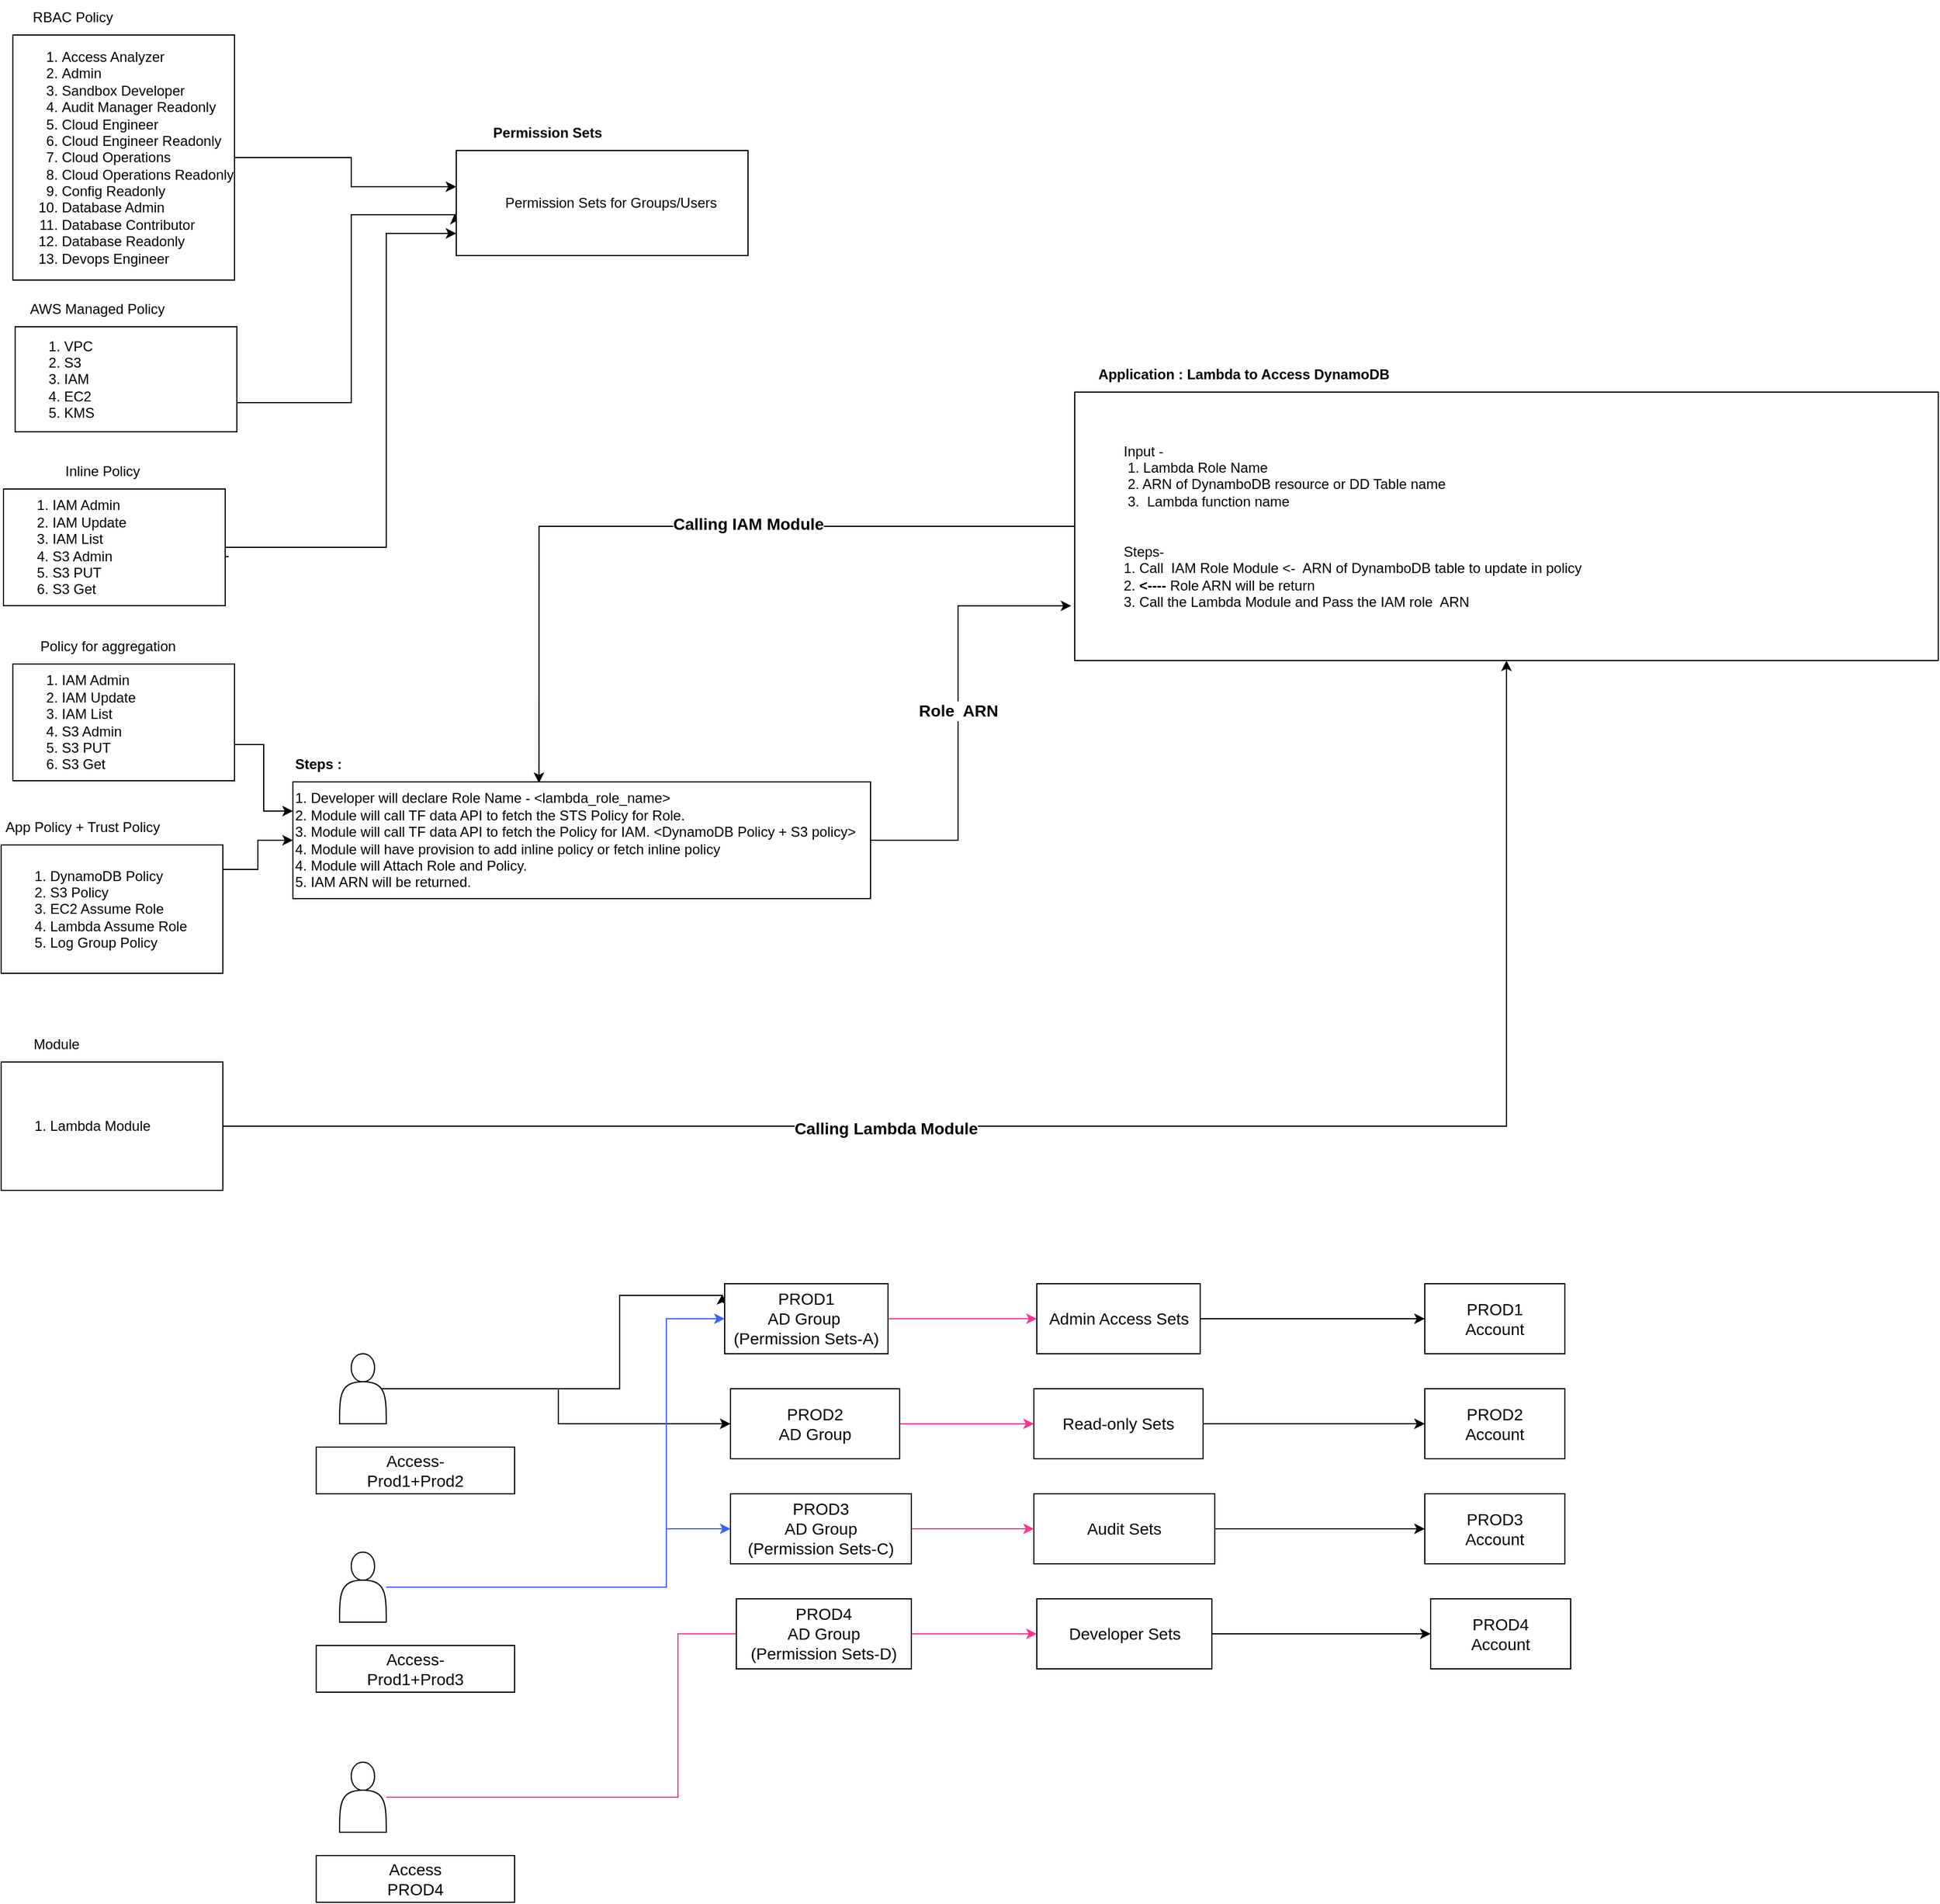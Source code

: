 <mxfile version="20.5.3" type="device" pages="2"><diagram id="JeAKetzIrTipX9kRA88s" name="Page-1"><mxGraphModel dx="2010" dy="2197" grid="1" gridSize="10" guides="1" tooltips="1" connect="1" arrows="1" fold="1" page="1" pageScale="1" pageWidth="850" pageHeight="1100" math="0" shadow="0"><root><mxCell id="0"/><mxCell id="1" parent="0"/><mxCell id="QG9OZDJdHdbbgX17USWq-22" style="edgeStyle=orthogonalEdgeStyle;rounded=0;orthogonalLoop=1;jettySize=auto;html=1;entryX=0.426;entryY=0.01;entryDx=0;entryDy=0;entryPerimeter=0;fontColor=#000000;exitX=0;exitY=0.5;exitDx=0;exitDy=0;" edge="1" parent="1" source="QG9OZDJdHdbbgX17USWq-24" target="QG9OZDJdHdbbgX17USWq-19"><mxGeometry relative="1" as="geometry"><mxPoint x="490" y="-560" as="sourcePoint"/></mxGeometry></mxCell><mxCell id="QG9OZDJdHdbbgX17USWq-27" value="Calling IAM Module" style="edgeLabel;html=1;align=center;verticalAlign=middle;resizable=0;points=[];fontSize=14;fontColor=#000000;fontStyle=1" vertex="1" connectable="0" parent="QG9OZDJdHdbbgX17USWq-22"><mxGeometry x="-0.175" y="-2" relative="1" as="geometry"><mxPoint as="offset"/></mxGeometry></mxCell><mxCell id="QG9OZDJdHdbbgX17USWq-38" style="edgeStyle=orthogonalEdgeStyle;rounded=0;orthogonalLoop=1;jettySize=auto;html=1;fontSize=14;fontColor=#000000;" edge="1" parent="1" source="QG9OZDJdHdbbgX17USWq-1" target="QG9OZDJdHdbbgX17USWq-36"><mxGeometry relative="1" as="geometry"><Array as="points"><mxPoint x="330" y="-945"/><mxPoint x="330" y="-920"/></Array></mxGeometry></mxCell><mxCell id="QG9OZDJdHdbbgX17USWq-1" value="&lt;ol&gt;&lt;li&gt;Access Analyzer&lt;/li&gt;&lt;li&gt;Admin&lt;/li&gt;&lt;li&gt;Sandbox Developer&lt;/li&gt;&lt;li&gt;Audit Manager Readonly&lt;/li&gt;&lt;li&gt;Cloud Engineer&lt;/li&gt;&lt;li&gt;Cloud Engineer Readonly&lt;/li&gt;&lt;li&gt;Cloud Operations&lt;/li&gt;&lt;li&gt;Cloud Operations Readonly&lt;/li&gt;&lt;li&gt;Config Readonly&lt;/li&gt;&lt;li&gt;Database Admin&lt;/li&gt;&lt;li&gt;Database Contributor&lt;/li&gt;&lt;li&gt;Database Readonly&lt;/li&gt;&lt;li&gt;Devops Engineer&lt;/li&gt;&lt;/ol&gt;" style="rounded=0;whiteSpace=wrap;html=1;align=left;" vertex="1" parent="1"><mxGeometry x="40" y="-1050" width="190" height="210" as="geometry"/></mxCell><mxCell id="QG9OZDJdHdbbgX17USWq-3" value="RBAC Policy" style="text;html=1;strokeColor=none;fillColor=none;align=center;verticalAlign=middle;whiteSpace=wrap;rounded=0;" vertex="1" parent="1"><mxGeometry x="43.5" y="-1080" width="95" height="30" as="geometry"/></mxCell><mxCell id="QG9OZDJdHdbbgX17USWq-29" style="edgeStyle=orthogonalEdgeStyle;rounded=0;orthogonalLoop=1;jettySize=auto;html=1;entryX=0;entryY=0.5;entryDx=0;entryDy=0;fontSize=14;fontColor=#000000;" edge="1" parent="1" source="QG9OZDJdHdbbgX17USWq-4" target="QG9OZDJdHdbbgX17USWq-19"><mxGeometry relative="1" as="geometry"><Array as="points"><mxPoint x="250" y="-335"/><mxPoint x="250" y="-360"/></Array></mxGeometry></mxCell><mxCell id="QG9OZDJdHdbbgX17USWq-4" value="&lt;ol&gt;&lt;li&gt;DynamoDB Policy&lt;/li&gt;&lt;li&gt;S3 Policy&lt;/li&gt;&lt;li&gt;EC2 Assume Role&lt;/li&gt;&lt;li&gt;Lambda Assume Role&lt;/li&gt;&lt;li&gt;Log Group Policy&amp;nbsp;&lt;/li&gt;&lt;/ol&gt;" style="rounded=0;whiteSpace=wrap;html=1;align=left;" vertex="1" parent="1"><mxGeometry x="30" y="-356" width="190" height="110" as="geometry"/></mxCell><mxCell id="QG9OZDJdHdbbgX17USWq-5" value="App Policy + Trust Policy" style="text;html=1;strokeColor=none;fillColor=none;align=center;verticalAlign=middle;whiteSpace=wrap;rounded=0;" vertex="1" parent="1"><mxGeometry x="30" y="-386" width="140" height="30" as="geometry"/></mxCell><mxCell id="QG9OZDJdHdbbgX17USWq-28" style="edgeStyle=orthogonalEdgeStyle;rounded=0;orthogonalLoop=1;jettySize=auto;html=1;entryX=0;entryY=0.25;entryDx=0;entryDy=0;fontSize=14;fontColor=#000000;exitX=0.995;exitY=0.69;exitDx=0;exitDy=0;exitPerimeter=0;" edge="1" parent="1" source="QG9OZDJdHdbbgX17USWq-6" target="QG9OZDJdHdbbgX17USWq-19"><mxGeometry relative="1" as="geometry"/></mxCell><mxCell id="QG9OZDJdHdbbgX17USWq-40" style="edgeStyle=orthogonalEdgeStyle;rounded=0;orthogonalLoop=1;jettySize=auto;html=1;fontSize=14;fontColor=#000000;exitX=1.016;exitY=0.58;exitDx=0;exitDy=0;exitPerimeter=0;" edge="1" parent="1" source="QG9OZDJdHdbbgX17USWq-41" target="QG9OZDJdHdbbgX17USWq-36"><mxGeometry relative="1" as="geometry"><Array as="points"><mxPoint x="220" y="-603"/><mxPoint x="220" y="-611"/><mxPoint x="360" y="-611"/><mxPoint x="360" y="-880"/></Array></mxGeometry></mxCell><mxCell id="QG9OZDJdHdbbgX17USWq-6" value="&lt;ol&gt;&lt;li&gt;IAM Admin&lt;/li&gt;&lt;li&gt;IAM Update&lt;/li&gt;&lt;li&gt;IAM List&lt;/li&gt;&lt;li&gt;S3 Admin&lt;/li&gt;&lt;li&gt;S3 PUT&lt;/li&gt;&lt;li&gt;S3 Get&lt;/li&gt;&lt;/ol&gt;" style="rounded=0;whiteSpace=wrap;html=1;align=left;" vertex="1" parent="1"><mxGeometry x="40" y="-511" width="190" height="100" as="geometry"/></mxCell><mxCell id="QG9OZDJdHdbbgX17USWq-7" value="Policy for aggregation&amp;nbsp;&amp;nbsp;" style="text;html=1;strokeColor=none;fillColor=none;align=center;verticalAlign=middle;whiteSpace=wrap;rounded=0;" vertex="1" parent="1"><mxGeometry x="40" y="-541" width="170" height="30" as="geometry"/></mxCell><mxCell id="QG9OZDJdHdbbgX17USWq-39" style="edgeStyle=orthogonalEdgeStyle;rounded=0;orthogonalLoop=1;jettySize=auto;html=1;entryX=-0.005;entryY=0.6;entryDx=0;entryDy=0;entryPerimeter=0;fontSize=14;fontColor=#000000;" edge="1" parent="1" source="QG9OZDJdHdbbgX17USWq-8" target="QG9OZDJdHdbbgX17USWq-36"><mxGeometry relative="1" as="geometry"><Array as="points"><mxPoint x="330" y="-735"/><mxPoint x="330" y="-896"/></Array></mxGeometry></mxCell><mxCell id="QG9OZDJdHdbbgX17USWq-8" value="&lt;ol&gt;&lt;li&gt;VPC&lt;/li&gt;&lt;li&gt;S3&lt;/li&gt;&lt;li&gt;IAM&lt;/li&gt;&lt;li&gt;EC2&lt;/li&gt;&lt;li&gt;KMS&lt;/li&gt;&lt;/ol&gt;" style="rounded=0;whiteSpace=wrap;html=1;align=left;" vertex="1" parent="1"><mxGeometry x="42" y="-800" width="190" height="90" as="geometry"/></mxCell><mxCell id="QG9OZDJdHdbbgX17USWq-9" value="AWS Managed Policy" style="text;html=1;strokeColor=none;fillColor=none;align=center;verticalAlign=middle;whiteSpace=wrap;rounded=0;" vertex="1" parent="1"><mxGeometry x="43.25" y="-830" width="139.25" height="30" as="geometry"/></mxCell><mxCell id="QG9OZDJdHdbbgX17USWq-25" value="&lt;font style=&quot;font-size: 14px;&quot;&gt;&lt;b&gt;Role&amp;nbsp; ARN&lt;/b&gt;&lt;/font&gt;" style="edgeStyle=orthogonalEdgeStyle;rounded=0;orthogonalLoop=1;jettySize=auto;html=1;fontColor=#000000;exitX=1;exitY=0.5;exitDx=0;exitDy=0;entryX=-0.004;entryY=0.796;entryDx=0;entryDy=0;entryPerimeter=0;" edge="1" parent="1" source="QG9OZDJdHdbbgX17USWq-19" target="QG9OZDJdHdbbgX17USWq-24"><mxGeometry relative="1" as="geometry"><Array as="points"><mxPoint x="850" y="-360"/><mxPoint x="850" y="-561"/></Array></mxGeometry></mxCell><mxCell id="QG9OZDJdHdbbgX17USWq-19" value="&lt;blockquote style=&quot;margin: 0 0 0 40px; border: none; padding: 0px;&quot;&gt;&lt;/blockquote&gt;&lt;span style=&quot;background-color: initial;&quot;&gt;1. Developer will declare Role Name - &amp;lt;lambda_role_name&amp;gt;&lt;/span&gt;&lt;br&gt;&lt;blockquote style=&quot;margin: 0 0 0 40px; border: none; padding: 0px;&quot;&gt;&lt;/blockquote&gt;&lt;span style=&quot;background-color: initial;&quot;&gt;2. Module will call TF data API to fetch the STS Policy for Role.&lt;/span&gt;&lt;br&gt;&lt;blockquote style=&quot;margin: 0 0 0 40px; border: none; padding: 0px;&quot;&gt;&lt;/blockquote&gt;&lt;span style=&quot;background-color: initial;&quot;&gt;3. Module will call TF data API to fetch the Policy for IAM. &amp;lt;DynamoDB Policy + S3 policy&amp;gt;&lt;br&gt;&lt;/span&gt;&lt;span style=&quot;background-color: initial;&quot;&gt;4. Module&amp;nbsp;will have provision to add inline&amp;nbsp;policy or fetch inline policy&lt;br&gt;4. Module will Attach Role and Policy.&lt;/span&gt;&lt;br&gt;5. IAM ARN will be returned." style="rounded=0;whiteSpace=wrap;html=1;align=left;" vertex="1" parent="1"><mxGeometry x="280" y="-410" width="495" height="100" as="geometry"/></mxCell><mxCell id="QG9OZDJdHdbbgX17USWq-23" value="Steps :" style="text;html=1;strokeColor=none;fillColor=none;align=left;verticalAlign=middle;whiteSpace=wrap;rounded=0;fontStyle=1" vertex="1" parent="1"><mxGeometry x="280" y="-440" width="95" height="30" as="geometry"/></mxCell><mxCell id="QG9OZDJdHdbbgX17USWq-24" value="&lt;blockquote style=&quot;margin: 0 0 0 40px; border: none; padding: 0px;&quot;&gt;Input -&lt;/blockquote&gt;&lt;blockquote style=&quot;margin: 0 0 0 40px; border: none; padding: 0px;&quot;&gt;&amp;nbsp;1. Lambda Role Name&lt;/blockquote&gt;&lt;blockquote style=&quot;margin: 0 0 0 40px; border: none; padding: 0px;&quot;&gt;&amp;nbsp;2. ARN of DynamboDB resource or DD Table name&lt;/blockquote&gt;&lt;blockquote style=&quot;margin: 0 0 0 40px; border: none; padding: 0px;&quot;&gt;&amp;nbsp;3.&amp;nbsp; Lambda function name&lt;/blockquote&gt;&lt;blockquote style=&quot;margin: 0 0 0 40px; border: none; padding: 0px;&quot;&gt;&lt;br&gt;&lt;/blockquote&gt;&lt;blockquote style=&quot;margin: 0 0 0 40px; border: none; padding: 0px;&quot;&gt;&lt;br&gt;&lt;/blockquote&gt;&lt;blockquote style=&quot;margin: 0 0 0 40px; border: none; padding: 0px;&quot;&gt;Steps-&lt;br&gt;1. Call&amp;nbsp; IAM Role Module &amp;lt;-&amp;nbsp; ARN of DynamboDB table to update in policy&lt;/blockquote&gt;&lt;blockquote style=&quot;margin: 0 0 0 40px; border: none; padding: 0px;&quot;&gt;2.&lt;b&gt; &amp;lt;---- &lt;/b&gt;Role ARN will be return&amp;nbsp;&lt;br&gt;&lt;/blockquote&gt;&lt;blockquote style=&quot;margin: 0 0 0 40px; border: none; padding: 0px;&quot;&gt;3. Call the Lambda Module and Pass the IAM role&amp;nbsp; ARN&lt;/blockquote&gt;&lt;blockquote style=&quot;margin: 0 0 0 40px; border: none; padding: 0px;&quot;&gt;&lt;/blockquote&gt;" style="rounded=0;whiteSpace=wrap;html=1;align=left;fontColor=#000000;" vertex="1" parent="1"><mxGeometry x="950" y="-744" width="740" height="230" as="geometry"/></mxCell><mxCell id="QG9OZDJdHdbbgX17USWq-26" value="Application : &lt;span&gt;Lambda to Access DynamoDB&lt;/span&gt;" style="text;html=1;strokeColor=none;fillColor=none;align=center;verticalAlign=middle;whiteSpace=wrap;rounded=0;fontStyle=1" vertex="1" parent="1"><mxGeometry x="950" y="-774" width="290" height="30" as="geometry"/></mxCell><mxCell id="QG9OZDJdHdbbgX17USWq-34" style="edgeStyle=orthogonalEdgeStyle;rounded=0;orthogonalLoop=1;jettySize=auto;html=1;fontSize=14;fontColor=#000000;" edge="1" parent="1" source="QG9OZDJdHdbbgX17USWq-32" target="QG9OZDJdHdbbgX17USWq-24"><mxGeometry relative="1" as="geometry"/></mxCell><mxCell id="QG9OZDJdHdbbgX17USWq-35" value="Calling Lambda Module" style="edgeLabel;html=1;align=center;verticalAlign=middle;resizable=0;points=[];fontSize=14;fontColor=#000000;fontStyle=1" vertex="1" connectable="0" parent="QG9OZDJdHdbbgX17USWq-34"><mxGeometry x="-0.242" y="-2" relative="1" as="geometry"><mxPoint as="offset"/></mxGeometry></mxCell><mxCell id="QG9OZDJdHdbbgX17USWq-32" value="&lt;ol&gt;&lt;li&gt;Lambda Module&amp;nbsp;&lt;/li&gt;&lt;/ol&gt;" style="rounded=0;whiteSpace=wrap;html=1;align=left;" vertex="1" parent="1"><mxGeometry x="30" y="-170" width="190" height="110" as="geometry"/></mxCell><mxCell id="QG9OZDJdHdbbgX17USWq-33" value="Module" style="text;html=1;strokeColor=none;fillColor=none;align=center;verticalAlign=middle;whiteSpace=wrap;rounded=0;" vertex="1" parent="1"><mxGeometry x="30" y="-200" width="95" height="30" as="geometry"/></mxCell><mxCell id="QG9OZDJdHdbbgX17USWq-36" value="&lt;blockquote style=&quot;margin: 0 0 0 40px; border: none; padding: 0px;&quot;&gt;&lt;span style=&quot;background-color: initial;&quot;&gt;Permission Sets for Groups/Users&lt;/span&gt;&lt;/blockquote&gt;" style="rounded=0;whiteSpace=wrap;html=1;align=left;" vertex="1" parent="1"><mxGeometry x="420" y="-951" width="250" height="90" as="geometry"/></mxCell><mxCell id="QG9OZDJdHdbbgX17USWq-37" value="Permission Sets&amp;nbsp;" style="text;html=1;strokeColor=none;fillColor=none;align=center;verticalAlign=middle;whiteSpace=wrap;rounded=0;fontStyle=1" vertex="1" parent="1"><mxGeometry x="420" y="-981" width="160" height="30" as="geometry"/></mxCell><mxCell id="QG9OZDJdHdbbgX17USWq-41" value="&lt;ol&gt;&lt;li&gt;IAM Admin&lt;/li&gt;&lt;li&gt;IAM Update&lt;/li&gt;&lt;li&gt;IAM List&lt;/li&gt;&lt;li&gt;S3 Admin&lt;/li&gt;&lt;li&gt;S3 PUT&lt;/li&gt;&lt;li&gt;S3 Get&lt;/li&gt;&lt;/ol&gt;" style="rounded=0;whiteSpace=wrap;html=1;align=left;" vertex="1" parent="1"><mxGeometry x="32" y="-661" width="190" height="100" as="geometry"/></mxCell><mxCell id="QG9OZDJdHdbbgX17USWq-42" value="Inline Policy" style="text;html=1;strokeColor=none;fillColor=none;align=center;verticalAlign=middle;whiteSpace=wrap;rounded=0;" vertex="1" parent="1"><mxGeometry x="32" y="-691" width="170" height="30" as="geometry"/></mxCell><mxCell id="IPLbH08vvf4AplHDoFyi-1" style="edgeStyle=orthogonalEdgeStyle;rounded=0;orthogonalLoop=1;jettySize=auto;html=1;entryX=0;entryY=0.5;entryDx=0;entryDy=0;fontSize=14;fontColor=#000000;" edge="1" parent="1" source="IPLbH08vvf4AplHDoFyi-2" target="IPLbH08vvf4AplHDoFyi-9"><mxGeometry relative="1" as="geometry"/></mxCell><mxCell id="IPLbH08vvf4AplHDoFyi-2" value="Admin Access Sets" style="rounded=0;whiteSpace=wrap;html=1;fontSize=14;fontColor=#000000;" vertex="1" parent="1"><mxGeometry x="917.5" y="20" width="140" height="60" as="geometry"/></mxCell><mxCell id="IPLbH08vvf4AplHDoFyi-3" style="edgeStyle=orthogonalEdgeStyle;rounded=0;orthogonalLoop=1;jettySize=auto;html=1;entryX=0;entryY=0.5;entryDx=0;entryDy=0;fontSize=14;fontColor=#000000;" edge="1" parent="1" source="IPLbH08vvf4AplHDoFyi-4" target="IPLbH08vvf4AplHDoFyi-10"><mxGeometry relative="1" as="geometry"/></mxCell><mxCell id="IPLbH08vvf4AplHDoFyi-4" value="Read-only Sets" style="rounded=0;whiteSpace=wrap;html=1;fontSize=14;fontColor=#000000;" vertex="1" parent="1"><mxGeometry x="915" y="110" width="145" height="60" as="geometry"/></mxCell><mxCell id="IPLbH08vvf4AplHDoFyi-5" style="edgeStyle=orthogonalEdgeStyle;rounded=0;orthogonalLoop=1;jettySize=auto;html=1;entryX=0;entryY=0.5;entryDx=0;entryDy=0;fontSize=14;fontColor=#000000;" edge="1" parent="1" source="IPLbH08vvf4AplHDoFyi-6" target="IPLbH08vvf4AplHDoFyi-11"><mxGeometry relative="1" as="geometry"/></mxCell><mxCell id="IPLbH08vvf4AplHDoFyi-6" value="Audit Sets" style="rounded=0;whiteSpace=wrap;html=1;fontSize=14;fontColor=#000000;" vertex="1" parent="1"><mxGeometry x="915" y="200" width="155" height="60" as="geometry"/></mxCell><mxCell id="IPLbH08vvf4AplHDoFyi-7" style="edgeStyle=orthogonalEdgeStyle;rounded=0;orthogonalLoop=1;jettySize=auto;html=1;entryX=0;entryY=0.5;entryDx=0;entryDy=0;fontSize=14;fontColor=#000000;" edge="1" parent="1" source="IPLbH08vvf4AplHDoFyi-8" target="IPLbH08vvf4AplHDoFyi-12"><mxGeometry relative="1" as="geometry"/></mxCell><mxCell id="IPLbH08vvf4AplHDoFyi-8" value="Developer Sets" style="rounded=0;whiteSpace=wrap;html=1;fontSize=14;fontColor=#000000;" vertex="1" parent="1"><mxGeometry x="917.5" y="290" width="150" height="60" as="geometry"/></mxCell><mxCell id="IPLbH08vvf4AplHDoFyi-9" value="PROD1&lt;br&gt;Account" style="rounded=0;whiteSpace=wrap;html=1;fontSize=14;fontColor=#000000;" vertex="1" parent="1"><mxGeometry x="1250" y="20" width="120" height="60" as="geometry"/></mxCell><mxCell id="IPLbH08vvf4AplHDoFyi-10" value="PROD2&lt;br&gt;Account" style="rounded=0;whiteSpace=wrap;html=1;fontSize=14;fontColor=#000000;" vertex="1" parent="1"><mxGeometry x="1250" y="110" width="120" height="60" as="geometry"/></mxCell><mxCell id="IPLbH08vvf4AplHDoFyi-11" value="PROD3&lt;br&gt;Account" style="rounded=0;whiteSpace=wrap;html=1;fontSize=14;fontColor=#000000;" vertex="1" parent="1"><mxGeometry x="1250" y="200" width="120" height="60" as="geometry"/></mxCell><mxCell id="IPLbH08vvf4AplHDoFyi-12" value="PROD4&lt;br&gt;Account" style="rounded=0;whiteSpace=wrap;html=1;fontSize=14;fontColor=#000000;" vertex="1" parent="1"><mxGeometry x="1255" y="290" width="120" height="60" as="geometry"/></mxCell><mxCell id="IPLbH08vvf4AplHDoFyi-13" style="edgeStyle=orthogonalEdgeStyle;rounded=0;orthogonalLoop=1;jettySize=auto;html=1;fontSize=14;fontColor=#000000;exitX=0.9;exitY=0.5;exitDx=0;exitDy=0;exitPerimeter=0;entryX=-0.014;entryY=0.15;entryDx=0;entryDy=0;entryPerimeter=0;" edge="1" parent="1" source="IPLbH08vvf4AplHDoFyi-15" target="IPLbH08vvf4AplHDoFyi-25"><mxGeometry relative="1" as="geometry"><mxPoint x="640" y="30" as="targetPoint"/><Array as="points"><mxPoint x="560" y="110"/><mxPoint x="560" y="30"/></Array></mxGeometry></mxCell><mxCell id="IPLbH08vvf4AplHDoFyi-14" style="edgeStyle=orthogonalEdgeStyle;rounded=0;orthogonalLoop=1;jettySize=auto;html=1;fontSize=14;fontColor=#000000;entryX=0;entryY=0.5;entryDx=0;entryDy=0;" edge="1" parent="1" source="IPLbH08vvf4AplHDoFyi-15" target="IPLbH08vvf4AplHDoFyi-27"><mxGeometry relative="1" as="geometry"/></mxCell><mxCell id="IPLbH08vvf4AplHDoFyi-15" value="" style="shape=actor;whiteSpace=wrap;html=1;fontSize=14;fontColor=#000000;" vertex="1" parent="1"><mxGeometry x="320" y="80" width="40" height="60" as="geometry"/></mxCell><mxCell id="IPLbH08vvf4AplHDoFyi-16" value="Access-&lt;br&gt;Prod1+Prod2" style="rounded=0;whiteSpace=wrap;html=1;fontSize=14;fontColor=#000000;" vertex="1" parent="1"><mxGeometry x="300" y="160" width="170" height="40" as="geometry"/></mxCell><mxCell id="IPLbH08vvf4AplHDoFyi-17" style="edgeStyle=orthogonalEdgeStyle;rounded=0;orthogonalLoop=1;jettySize=auto;html=1;entryX=0;entryY=0.5;entryDx=0;entryDy=0;fontSize=14;fontColor=#545AFF;strokeColor=#4060FF;" edge="1" parent="1" source="IPLbH08vvf4AplHDoFyi-19" target="IPLbH08vvf4AplHDoFyi-25"><mxGeometry relative="1" as="geometry"><Array as="points"><mxPoint x="600" y="280"/><mxPoint x="600" y="50"/></Array></mxGeometry></mxCell><mxCell id="IPLbH08vvf4AplHDoFyi-18" style="edgeStyle=orthogonalEdgeStyle;rounded=0;orthogonalLoop=1;jettySize=auto;html=1;entryX=0;entryY=0.5;entryDx=0;entryDy=0;fontSize=14;fontColor=#545AFF;strokeColor=#4060FF;" edge="1" parent="1" source="IPLbH08vvf4AplHDoFyi-19" target="IPLbH08vvf4AplHDoFyi-29"><mxGeometry relative="1" as="geometry"><Array as="points"><mxPoint x="600" y="280"/><mxPoint x="600" y="230"/></Array></mxGeometry></mxCell><mxCell id="IPLbH08vvf4AplHDoFyi-19" value="" style="shape=actor;whiteSpace=wrap;html=1;fontSize=14;fontColor=#000000;" vertex="1" parent="1"><mxGeometry x="320" y="250" width="40" height="60" as="geometry"/></mxCell><mxCell id="IPLbH08vvf4AplHDoFyi-20" value="Access-&lt;br&gt;Prod1+Prod3" style="rounded=0;whiteSpace=wrap;html=1;fontSize=14;fontColor=#000000;" vertex="1" parent="1"><mxGeometry x="300" y="330" width="170" height="40" as="geometry"/></mxCell><mxCell id="IPLbH08vvf4AplHDoFyi-21" style="edgeStyle=orthogonalEdgeStyle;rounded=0;orthogonalLoop=1;jettySize=auto;html=1;entryX=0;entryY=0.5;entryDx=0;entryDy=0;strokeColor=#FF3392;fontSize=14;fontColor=#545AFF;" edge="1" parent="1" source="IPLbH08vvf4AplHDoFyi-22" target="IPLbH08vvf4AplHDoFyi-8"><mxGeometry relative="1" as="geometry"><Array as="points"><mxPoint x="610" y="460"/><mxPoint x="610" y="320"/></Array></mxGeometry></mxCell><mxCell id="IPLbH08vvf4AplHDoFyi-22" value="" style="shape=actor;whiteSpace=wrap;html=1;fontSize=14;fontColor=#000000;" vertex="1" parent="1"><mxGeometry x="320" y="430" width="40" height="60" as="geometry"/></mxCell><mxCell id="IPLbH08vvf4AplHDoFyi-23" value="Access&lt;br&gt;PROD4" style="rounded=0;whiteSpace=wrap;html=1;fontSize=14;fontColor=#000000;" vertex="1" parent="1"><mxGeometry x="300" y="510" width="170" height="40" as="geometry"/></mxCell><mxCell id="IPLbH08vvf4AplHDoFyi-24" style="edgeStyle=orthogonalEdgeStyle;rounded=0;orthogonalLoop=1;jettySize=auto;html=1;entryX=0;entryY=0.5;entryDx=0;entryDy=0;strokeColor=#FF3392;fontSize=14;fontColor=#545AFF;" edge="1" parent="1" source="IPLbH08vvf4AplHDoFyi-25" target="IPLbH08vvf4AplHDoFyi-2"><mxGeometry relative="1" as="geometry"/></mxCell><mxCell id="IPLbH08vvf4AplHDoFyi-25" value="PROD1&lt;br&gt;AD Group&amp;nbsp;&lt;br&gt;(Permission Sets-A)" style="rounded=0;whiteSpace=wrap;html=1;fontSize=14;fontColor=#000000;" vertex="1" parent="1"><mxGeometry x="650" y="20" width="140" height="60" as="geometry"/></mxCell><mxCell id="IPLbH08vvf4AplHDoFyi-26" style="edgeStyle=orthogonalEdgeStyle;rounded=0;orthogonalLoop=1;jettySize=auto;html=1;strokeColor=#FF3392;fontSize=14;fontColor=#545AFF;" edge="1" parent="1" source="IPLbH08vvf4AplHDoFyi-27" target="IPLbH08vvf4AplHDoFyi-4"><mxGeometry relative="1" as="geometry"><mxPoint x="828" y="150" as="targetPoint"/></mxGeometry></mxCell><mxCell id="IPLbH08vvf4AplHDoFyi-27" value="PROD2&lt;br&gt;AD Group&lt;br&gt;" style="rounded=0;whiteSpace=wrap;html=1;fontSize=14;fontColor=#000000;" vertex="1" parent="1"><mxGeometry x="655" y="110" width="145" height="60" as="geometry"/></mxCell><mxCell id="IPLbH08vvf4AplHDoFyi-28" style="edgeStyle=orthogonalEdgeStyle;rounded=0;orthogonalLoop=1;jettySize=auto;html=1;strokeColor=#FF3392;fontSize=14;fontColor=#545AFF;entryX=0;entryY=0.5;entryDx=0;entryDy=0;" edge="1" parent="1" source="IPLbH08vvf4AplHDoFyi-29" target="IPLbH08vvf4AplHDoFyi-6"><mxGeometry relative="1" as="geometry"><mxPoint x="900" y="230" as="targetPoint"/></mxGeometry></mxCell><mxCell id="IPLbH08vvf4AplHDoFyi-29" value="PROD3&lt;br&gt;AD Group&lt;br&gt;(Permission Sets-C)" style="rounded=0;whiteSpace=wrap;html=1;fontSize=14;fontColor=#000000;" vertex="1" parent="1"><mxGeometry x="655" y="200" width="155" height="60" as="geometry"/></mxCell><mxCell id="IPLbH08vvf4AplHDoFyi-30" value="PROD4&lt;br&gt;AD Group&lt;br&gt;(Permission Sets-D)" style="rounded=0;whiteSpace=wrap;html=1;fontSize=14;fontColor=#000000;" vertex="1" parent="1"><mxGeometry x="660" y="290" width="150" height="60" as="geometry"/></mxCell></root></mxGraphModel></diagram><diagram id="gE0R1ql9yCv156lODJ3U" name="Page-2"><mxGraphModel dx="2010" dy="1097" grid="1" gridSize="10" guides="1" tooltips="1" connect="1" arrows="1" fold="1" page="1" pageScale="1" pageWidth="850" pageHeight="1100" math="0" shadow="0"><root><mxCell id="0"/><mxCell id="1" parent="0"/><mxCell id="7CEYfVoXsgnf_Wv1jlYR-9" style="edgeStyle=orthogonalEdgeStyle;rounded=0;orthogonalLoop=1;jettySize=auto;html=1;entryX=0;entryY=0.5;entryDx=0;entryDy=0;fontSize=14;fontColor=#000000;" edge="1" parent="1" source="7CEYfVoXsgnf_Wv1jlYR-1" target="7CEYfVoXsgnf_Wv1jlYR-5"><mxGeometry relative="1" as="geometry"/></mxCell><mxCell id="7CEYfVoXsgnf_Wv1jlYR-1" value="Admin" style="rounded=0;whiteSpace=wrap;html=1;fontSize=14;fontColor=#000000;" vertex="1" parent="1"><mxGeometry x="640" y="110" width="140" height="60" as="geometry"/></mxCell><mxCell id="7CEYfVoXsgnf_Wv1jlYR-10" style="edgeStyle=orthogonalEdgeStyle;rounded=0;orthogonalLoop=1;jettySize=auto;html=1;entryX=0;entryY=0.5;entryDx=0;entryDy=0;fontSize=14;fontColor=#000000;" edge="1" parent="1" source="7CEYfVoXsgnf_Wv1jlYR-2" target="7CEYfVoXsgnf_Wv1jlYR-6"><mxGeometry relative="1" as="geometry"/></mxCell><mxCell id="7CEYfVoXsgnf_Wv1jlYR-2" value="REaddonly" style="rounded=0;whiteSpace=wrap;html=1;fontSize=14;fontColor=#000000;" vertex="1" parent="1"><mxGeometry x="645" y="200" width="145" height="60" as="geometry"/></mxCell><mxCell id="7CEYfVoXsgnf_Wv1jlYR-11" style="edgeStyle=orthogonalEdgeStyle;rounded=0;orthogonalLoop=1;jettySize=auto;html=1;entryX=0;entryY=0.5;entryDx=0;entryDy=0;fontSize=14;fontColor=#000000;" edge="1" parent="1" source="7CEYfVoXsgnf_Wv1jlYR-3" target="7CEYfVoXsgnf_Wv1jlYR-7"><mxGeometry relative="1" as="geometry"/></mxCell><mxCell id="7CEYfVoXsgnf_Wv1jlYR-3" value="Audit" style="rounded=0;whiteSpace=wrap;html=1;fontSize=14;fontColor=#000000;" vertex="1" parent="1"><mxGeometry x="645" y="290" width="155" height="60" as="geometry"/></mxCell><mxCell id="7CEYfVoXsgnf_Wv1jlYR-12" style="edgeStyle=orthogonalEdgeStyle;rounded=0;orthogonalLoop=1;jettySize=auto;html=1;entryX=0;entryY=0.5;entryDx=0;entryDy=0;fontSize=14;fontColor=#000000;" edge="1" parent="1" source="7CEYfVoXsgnf_Wv1jlYR-4" target="7CEYfVoXsgnf_Wv1jlYR-8"><mxGeometry relative="1" as="geometry"/></mxCell><mxCell id="7CEYfVoXsgnf_Wv1jlYR-4" value="Developr" style="rounded=0;whiteSpace=wrap;html=1;fontSize=14;fontColor=#000000;" vertex="1" parent="1"><mxGeometry x="650" y="380" width="150" height="60" as="geometry"/></mxCell><mxCell id="7CEYfVoXsgnf_Wv1jlYR-5" value="PROD1&lt;br&gt;Account" style="rounded=0;whiteSpace=wrap;html=1;fontSize=14;fontColor=#000000;" vertex="1" parent="1"><mxGeometry x="990" y="110" width="120" height="60" as="geometry"/></mxCell><mxCell id="7CEYfVoXsgnf_Wv1jlYR-6" value="PROD2&lt;br&gt;Account" style="rounded=0;whiteSpace=wrap;html=1;fontSize=14;fontColor=#000000;" vertex="1" parent="1"><mxGeometry x="990" y="200" width="120" height="60" as="geometry"/></mxCell><mxCell id="7CEYfVoXsgnf_Wv1jlYR-7" value="PROD3&lt;br&gt;Account" style="rounded=0;whiteSpace=wrap;html=1;fontSize=14;fontColor=#000000;" vertex="1" parent="1"><mxGeometry x="990" y="290" width="120" height="60" as="geometry"/></mxCell><mxCell id="7CEYfVoXsgnf_Wv1jlYR-8" value="PROD4&lt;br&gt;Account" style="rounded=0;whiteSpace=wrap;html=1;fontSize=14;fontColor=#000000;" vertex="1" parent="1"><mxGeometry x="995" y="380" width="120" height="60" as="geometry"/></mxCell><mxCell id="7CEYfVoXsgnf_Wv1jlYR-17" style="edgeStyle=orthogonalEdgeStyle;rounded=0;orthogonalLoop=1;jettySize=auto;html=1;fontSize=14;fontColor=#000000;exitX=0.9;exitY=0.5;exitDx=0;exitDy=0;exitPerimeter=0;entryX=-0.014;entryY=0.15;entryDx=0;entryDy=0;entryPerimeter=0;" edge="1" parent="1" source="7CEYfVoXsgnf_Wv1jlYR-13" target="7CEYfVoXsgnf_Wv1jlYR-24"><mxGeometry relative="1" as="geometry"><mxPoint x="380" y="120" as="targetPoint"/><Array as="points"><mxPoint x="300" y="200"/><mxPoint x="300" y="120"/></Array></mxGeometry></mxCell><mxCell id="7CEYfVoXsgnf_Wv1jlYR-18" style="edgeStyle=orthogonalEdgeStyle;rounded=0;orthogonalLoop=1;jettySize=auto;html=1;fontSize=14;fontColor=#000000;entryX=0;entryY=0.5;entryDx=0;entryDy=0;" edge="1" parent="1" source="7CEYfVoXsgnf_Wv1jlYR-13" target="7CEYfVoXsgnf_Wv1jlYR-25"><mxGeometry relative="1" as="geometry"/></mxCell><mxCell id="7CEYfVoXsgnf_Wv1jlYR-13" value="" style="shape=actor;whiteSpace=wrap;html=1;fontSize=14;fontColor=#000000;" vertex="1" parent="1"><mxGeometry x="60" y="170" width="40" height="60" as="geometry"/></mxCell><mxCell id="7CEYfVoXsgnf_Wv1jlYR-14" value="Access-&lt;br&gt;Prod1+Prod2" style="rounded=0;whiteSpace=wrap;html=1;fontSize=14;fontColor=#000000;" vertex="1" parent="1"><mxGeometry x="40" y="250" width="170" height="40" as="geometry"/></mxCell><mxCell id="7CEYfVoXsgnf_Wv1jlYR-19" style="edgeStyle=orthogonalEdgeStyle;rounded=0;orthogonalLoop=1;jettySize=auto;html=1;entryX=0;entryY=0.5;entryDx=0;entryDy=0;fontSize=14;fontColor=#545AFF;strokeColor=#4060FF;" edge="1" parent="1" source="7CEYfVoXsgnf_Wv1jlYR-15" target="7CEYfVoXsgnf_Wv1jlYR-24"><mxGeometry relative="1" as="geometry"><Array as="points"><mxPoint x="360" y="370"/><mxPoint x="360" y="140"/></Array></mxGeometry></mxCell><mxCell id="7CEYfVoXsgnf_Wv1jlYR-20" style="edgeStyle=orthogonalEdgeStyle;rounded=0;orthogonalLoop=1;jettySize=auto;html=1;entryX=0.013;entryY=0.633;entryDx=0;entryDy=0;fontSize=14;fontColor=#545AFF;strokeColor=#4060FF;entryPerimeter=0;" edge="1" parent="1" source="7CEYfVoXsgnf_Wv1jlYR-15" target="7CEYfVoXsgnf_Wv1jlYR-26"><mxGeometry relative="1" as="geometry"><Array as="points"><mxPoint x="360" y="370"/><mxPoint x="360" y="320"/><mxPoint x="397" y="320"/></Array></mxGeometry></mxCell><mxCell id="7CEYfVoXsgnf_Wv1jlYR-15" value="" style="shape=actor;whiteSpace=wrap;html=1;fontSize=14;fontColor=#000000;" vertex="1" parent="1"><mxGeometry x="60" y="340" width="40" height="60" as="geometry"/></mxCell><mxCell id="7CEYfVoXsgnf_Wv1jlYR-16" value="Access-&lt;br&gt;Prod1+Prod3" style="rounded=0;whiteSpace=wrap;html=1;fontSize=14;fontColor=#000000;" vertex="1" parent="1"><mxGeometry x="40" y="420" width="170" height="40" as="geometry"/></mxCell><mxCell id="7CEYfVoXsgnf_Wv1jlYR-23" style="edgeStyle=orthogonalEdgeStyle;rounded=0;orthogonalLoop=1;jettySize=auto;html=1;entryX=0;entryY=0.5;entryDx=0;entryDy=0;strokeColor=#FF3392;fontSize=14;fontColor=#545AFF;" edge="1" parent="1" source="7CEYfVoXsgnf_Wv1jlYR-21" target="7CEYfVoXsgnf_Wv1jlYR-4"><mxGeometry relative="1" as="geometry"/></mxCell><mxCell id="7CEYfVoXsgnf_Wv1jlYR-21" value="" style="shape=actor;whiteSpace=wrap;html=1;fontSize=14;fontColor=#000000;" vertex="1" parent="1"><mxGeometry x="60" y="520" width="40" height="60" as="geometry"/></mxCell><mxCell id="7CEYfVoXsgnf_Wv1jlYR-22" value="Access&lt;br&gt;PROD4" style="rounded=0;whiteSpace=wrap;html=1;fontSize=14;fontColor=#000000;" vertex="1" parent="1"><mxGeometry x="40" y="600" width="170" height="40" as="geometry"/></mxCell><mxCell id="7CEYfVoXsgnf_Wv1jlYR-28" style="edgeStyle=orthogonalEdgeStyle;rounded=0;orthogonalLoop=1;jettySize=auto;html=1;entryX=0;entryY=0.5;entryDx=0;entryDy=0;strokeColor=#FF3392;fontSize=14;fontColor=#545AFF;" edge="1" parent="1" source="7CEYfVoXsgnf_Wv1jlYR-24" target="7CEYfVoXsgnf_Wv1jlYR-1"><mxGeometry relative="1" as="geometry"/></mxCell><mxCell id="7CEYfVoXsgnf_Wv1jlYR-24" value="PROD1&lt;br&gt;AD Group&amp;nbsp;&lt;br&gt;(Permission Sets-A)" style="rounded=0;whiteSpace=wrap;html=1;fontSize=14;fontColor=#000000;" vertex="1" parent="1"><mxGeometry x="390" y="110" width="140" height="60" as="geometry"/></mxCell><mxCell id="7CEYfVoXsgnf_Wv1jlYR-30" style="edgeStyle=orthogonalEdgeStyle;rounded=0;orthogonalLoop=1;jettySize=auto;html=1;strokeColor=#FF3392;fontSize=14;fontColor=#545AFF;" edge="1" parent="1" source="7CEYfVoXsgnf_Wv1jlYR-25" target="7CEYfVoXsgnf_Wv1jlYR-2"><mxGeometry relative="1" as="geometry"><mxPoint x="568" y="240" as="targetPoint"/></mxGeometry></mxCell><mxCell id="7CEYfVoXsgnf_Wv1jlYR-25" value="PROD2&lt;br&gt;AD Group&lt;br&gt;" style="rounded=0;whiteSpace=wrap;html=1;fontSize=14;fontColor=#000000;" vertex="1" parent="1"><mxGeometry x="395" y="200" width="145" height="60" as="geometry"/></mxCell><mxCell id="7CEYfVoXsgnf_Wv1jlYR-32" style="edgeStyle=orthogonalEdgeStyle;rounded=0;orthogonalLoop=1;jettySize=auto;html=1;strokeColor=#FF3392;fontSize=14;fontColor=#545AFF;" edge="1" parent="1" source="7CEYfVoXsgnf_Wv1jlYR-26"><mxGeometry relative="1" as="geometry"><mxPoint x="640" y="320" as="targetPoint"/></mxGeometry></mxCell><mxCell id="7CEYfVoXsgnf_Wv1jlYR-26" value="PROD3&lt;br&gt;AD Group&lt;br&gt;(Permission Sets-C)" style="rounded=0;whiteSpace=wrap;html=1;fontSize=14;fontColor=#000000;" vertex="1" parent="1"><mxGeometry x="395" y="290" width="155" height="60" as="geometry"/></mxCell><mxCell id="7CEYfVoXsgnf_Wv1jlYR-27" value="PROD4&lt;br&gt;AD Group&lt;br&gt;(Permission Sets-D)" style="rounded=0;whiteSpace=wrap;html=1;fontSize=14;fontColor=#000000;" vertex="1" parent="1"><mxGeometry x="400" y="380" width="150" height="60" as="geometry"/></mxCell></root></mxGraphModel></diagram></mxfile>